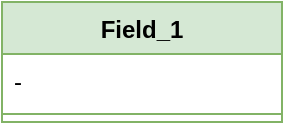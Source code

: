 <mxfile version="21.0.10" type="device"><diagram id="C5RBs43oDa-KdzZeNtuy" name="Page-1"><mxGraphModel dx="1379" dy="796" grid="1" gridSize="10" guides="1" tooltips="1" connect="1" arrows="1" fold="1" page="1" pageScale="1" pageWidth="827" pageHeight="1169" math="0" shadow="0"><root><mxCell id="WIyWlLk6GJQsqaUBKTNV-0"/><mxCell id="WIyWlLk6GJQsqaUBKTNV-1" parent="WIyWlLk6GJQsqaUBKTNV-0"/><mxCell id="LLUZFJADZgvyJSzUNl4X-0" value="Field_1" style="swimlane;fontStyle=1;align=center;verticalAlign=top;childLayout=stackLayout;horizontal=1;startSize=26;horizontalStack=0;resizeParent=1;resizeParentMax=0;resizeLast=0;collapsible=1;marginBottom=0;fillColor=#d5e8d4;strokeColor=#82b366;" vertex="1" parent="WIyWlLk6GJQsqaUBKTNV-1"><mxGeometry x="230" y="90" width="140" height="60" as="geometry"/></mxCell><mxCell id="LLUZFJADZgvyJSzUNl4X-2" value="- " style="text;strokeColor=none;fillColor=none;align=left;verticalAlign=top;spacingLeft=4;spacingRight=4;overflow=hidden;rotatable=0;points=[[0,0.5],[1,0.5]];portConstraint=eastwest;" vertex="1" parent="LLUZFJADZgvyJSzUNl4X-0"><mxGeometry y="26" width="140" height="26" as="geometry"/></mxCell><mxCell id="LLUZFJADZgvyJSzUNl4X-5" value="" style="line;strokeWidth=1;fillColor=none;align=left;verticalAlign=middle;spacingTop=-1;spacingLeft=3;spacingRight=3;rotatable=0;labelPosition=right;points=[];portConstraint=eastwest;strokeColor=inherit;" vertex="1" parent="LLUZFJADZgvyJSzUNl4X-0"><mxGeometry y="52" width="140" height="8" as="geometry"/></mxCell></root></mxGraphModel></diagram></mxfile>
